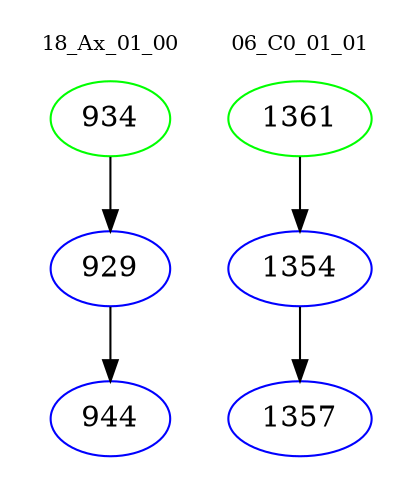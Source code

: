 digraph{
subgraph cluster_0 {
color = white
label = "18_Ax_01_00";
fontsize=10;
T0_934 [label="934", color="green"]
T0_934 -> T0_929 [color="black"]
T0_929 [label="929", color="blue"]
T0_929 -> T0_944 [color="black"]
T0_944 [label="944", color="blue"]
}
subgraph cluster_1 {
color = white
label = "06_C0_01_01";
fontsize=10;
T1_1361 [label="1361", color="green"]
T1_1361 -> T1_1354 [color="black"]
T1_1354 [label="1354", color="blue"]
T1_1354 -> T1_1357 [color="black"]
T1_1357 [label="1357", color="blue"]
}
}
